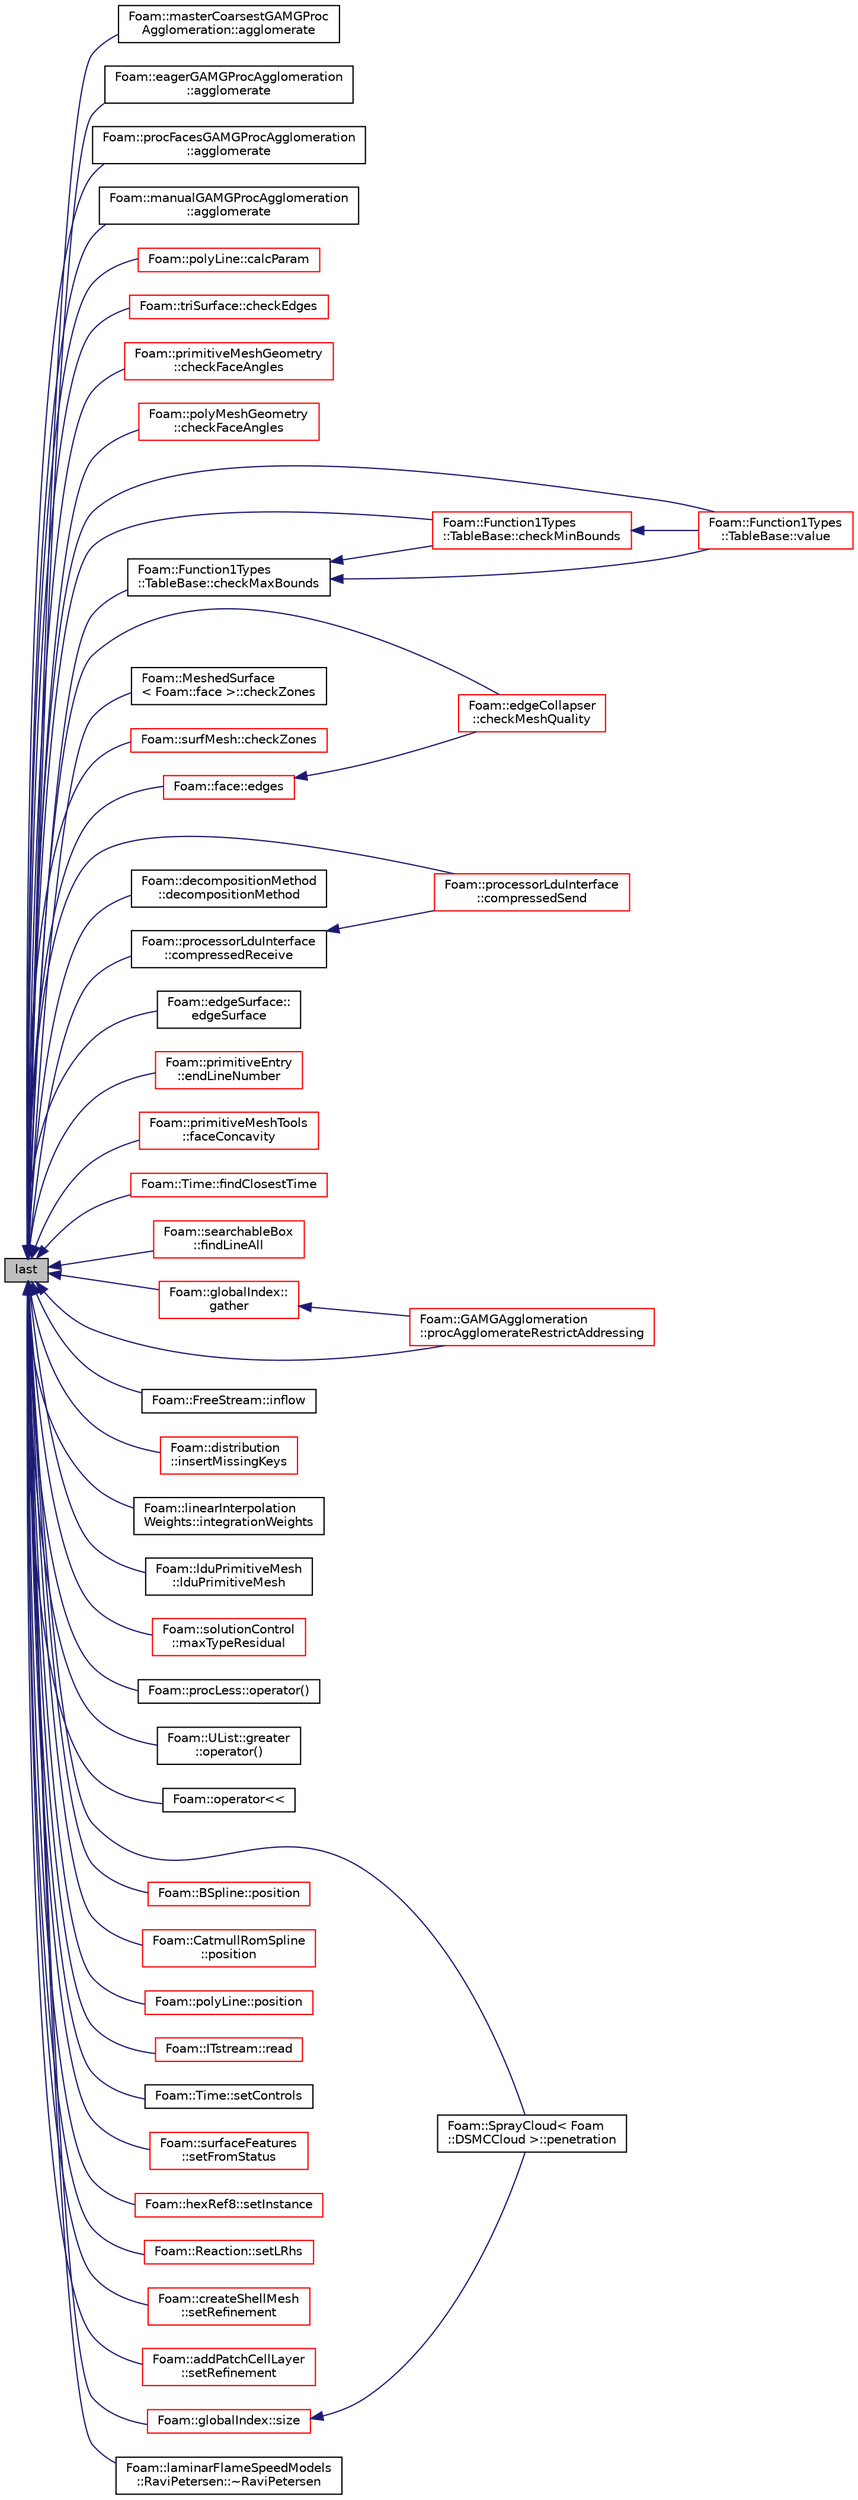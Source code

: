 digraph "last"
{
  bgcolor="transparent";
  edge [fontname="Helvetica",fontsize="10",labelfontname="Helvetica",labelfontsize="10"];
  node [fontname="Helvetica",fontsize="10",shape=record];
  rankdir="LR";
  Node1213 [label="last",height=0.2,width=0.4,color="black", fillcolor="grey75", style="filled", fontcolor="black"];
  Node1213 -> Node1214 [dir="back",color="midnightblue",fontsize="10",style="solid",fontname="Helvetica"];
  Node1214 [label="Foam::masterCoarsestGAMGProc\lAgglomeration::agglomerate",height=0.2,width=0.4,color="black",URL="$a28033.html#aafdd9615cff0be3c3c601afb8526aee5",tooltip="Modify agglomeration. Return true if modified. "];
  Node1213 -> Node1215 [dir="back",color="midnightblue",fontsize="10",style="solid",fontname="Helvetica"];
  Node1215 [label="Foam::eagerGAMGProcAgglomeration\l::agglomerate",height=0.2,width=0.4,color="black",URL="$a28021.html#aafdd9615cff0be3c3c601afb8526aee5",tooltip="Modify agglomeration. Return true if modified. "];
  Node1213 -> Node1216 [dir="back",color="midnightblue",fontsize="10",style="solid",fontname="Helvetica"];
  Node1216 [label="Foam::procFacesGAMGProcAgglomeration\l::agglomerate",height=0.2,width=0.4,color="black",URL="$a28041.html#aafdd9615cff0be3c3c601afb8526aee5",tooltip="Modify agglomeration. Return true if modified. "];
  Node1213 -> Node1217 [dir="back",color="midnightblue",fontsize="10",style="solid",fontname="Helvetica"];
  Node1217 [label="Foam::manualGAMGProcAgglomeration\l::agglomerate",height=0.2,width=0.4,color="black",URL="$a28029.html#aafdd9615cff0be3c3c601afb8526aee5",tooltip="Modify agglomeration. Return true if modified. "];
  Node1213 -> Node1218 [dir="back",color="midnightblue",fontsize="10",style="solid",fontname="Helvetica"];
  Node1218 [label="Foam::polyLine::calcParam",height=0.2,width=0.4,color="red",URL="$a25781.html#a88805e696249ae7f24200db4276f7387",tooltip="Precalculate the rational cumulative parameter value. "];
  Node1213 -> Node1220 [dir="back",color="midnightblue",fontsize="10",style="solid",fontname="Helvetica"];
  Node1220 [label="Foam::triSurface::checkEdges",height=0.2,width=0.4,color="red",URL="$a31961.html#a90f5f9407a227d55df8fa9120de9f122",tooltip="Check triply (or more) connected edges. "];
  Node1213 -> Node1223 [dir="back",color="midnightblue",fontsize="10",style="solid",fontname="Helvetica"];
  Node1223 [label="Foam::primitiveMeshGeometry\l::checkFaceAngles",height=0.2,width=0.4,color="red",URL="$a26277.html#a1e53fa2de621f051c1777b67d71e354c"];
  Node1213 -> Node1233 [dir="back",color="midnightblue",fontsize="10",style="solid",fontname="Helvetica"];
  Node1233 [label="Foam::polyMeshGeometry\l::checkFaceAngles",height=0.2,width=0.4,color="red",URL="$a22309.html#a54a9bc2a85ca197cef7b133c51ec94b4",tooltip="See primitiveMesh. "];
  Node1213 -> Node1259 [dir="back",color="midnightblue",fontsize="10",style="solid",fontname="Helvetica"];
  Node1259 [label="Foam::Function1Types\l::TableBase::checkMaxBounds",height=0.2,width=0.4,color="black",URL="$a28833.html#a46729cd8c6dd2de0690628460cf0fe63",tooltip="Check maximum table bounds. "];
  Node1259 -> Node1260 [dir="back",color="midnightblue",fontsize="10",style="solid",fontname="Helvetica"];
  Node1260 [label="Foam::Function1Types\l::TableBase::checkMinBounds",height=0.2,width=0.4,color="red",URL="$a28833.html#a2f0b039a9be7e07b90bfb1588d15a35e",tooltip="Check minimum table bounds. "];
  Node1260 -> Node1262 [dir="back",color="midnightblue",fontsize="10",style="solid",fontname="Helvetica"];
  Node1262 [label="Foam::Function1Types\l::TableBase::value",height=0.2,width=0.4,color="red",URL="$a28833.html#ac11ed92391589b8953835586fa3cca8c",tooltip="Return Table value. "];
  Node1259 -> Node1262 [dir="back",color="midnightblue",fontsize="10",style="solid",fontname="Helvetica"];
  Node1213 -> Node1265 [dir="back",color="midnightblue",fontsize="10",style="solid",fontname="Helvetica"];
  Node1265 [label="Foam::edgeCollapser\l::checkMeshQuality",height=0.2,width=0.4,color="red",URL="$a22401.html#a05c592dbdbe3fcc0728c2595750b5982",tooltip="Check mesh and mark points on faces in error. "];
  Node1213 -> Node1260 [dir="back",color="midnightblue",fontsize="10",style="solid",fontname="Helvetica"];
  Node1213 -> Node1269 [dir="back",color="midnightblue",fontsize="10",style="solid",fontname="Helvetica"];
  Node1269 [label="Foam::MeshedSurface\l\< Foam::face \>::checkZones",height=0.2,width=0.4,color="black",URL="$a30833.html#af68c0ce74b1ff6da07f8481db8c415ef",tooltip="Basic sanity check on zones. "];
  Node1213 -> Node1270 [dir="back",color="midnightblue",fontsize="10",style="solid",fontname="Helvetica"];
  Node1270 [label="Foam::surfMesh::checkZones",height=0.2,width=0.4,color="red",URL="$a30961.html#af68c0ce74b1ff6da07f8481db8c415ef",tooltip="Check the surface zone definitions. "];
  Node1213 -> Node1283 [dir="back",color="midnightblue",fontsize="10",style="solid",fontname="Helvetica"];
  Node1283 [label="Foam::processorLduInterface\l::compressedReceive",height=0.2,width=0.4,color="black",URL="$a27909.html#aacf5c075e839554c05dd778df849d0ca",tooltip="Raw field receive function with data compression. "];
  Node1283 -> Node1284 [dir="back",color="midnightblue",fontsize="10",style="solid",fontname="Helvetica"];
  Node1284 [label="Foam::processorLduInterface\l::compressedSend",height=0.2,width=0.4,color="red",URL="$a27909.html#aa313587221e2193609af8c0bba02eed2",tooltip="Raw field send function with data compression. "];
  Node1213 -> Node1284 [dir="back",color="midnightblue",fontsize="10",style="solid",fontname="Helvetica"];
  Node1213 -> Node1286 [dir="back",color="midnightblue",fontsize="10",style="solid",fontname="Helvetica"];
  Node1286 [label="Foam::decompositionMethod\l::decompositionMethod",height=0.2,width=0.4,color="black",URL="$a29949.html#a0c1df7a1b426593748e0a2b15981e1af",tooltip="Construct given the decomposition dictionary. "];
  Node1213 -> Node1287 [dir="back",color="midnightblue",fontsize="10",style="solid",fontname="Helvetica"];
  Node1287 [label="Foam::face::edges",height=0.2,width=0.4,color="red",URL="$a28369.html#ac73e538443a863173d868d2522e1b6c7",tooltip="Return edges in face point ordering,. "];
  Node1287 -> Node1265 [dir="back",color="midnightblue",fontsize="10",style="solid",fontname="Helvetica"];
  Node1213 -> Node1291 [dir="back",color="midnightblue",fontsize="10",style="solid",fontname="Helvetica"];
  Node1291 [label="Foam::edgeSurface::\ledgeSurface",height=0.2,width=0.4,color="black",URL="$a26625.html#abe6268d682c2dab294acf2175f47ca38",tooltip="Construct from surface and intersection description. "];
  Node1213 -> Node1292 [dir="back",color="midnightblue",fontsize="10",style="solid",fontname="Helvetica"];
  Node1292 [label="Foam::primitiveEntry\l::endLineNumber",height=0.2,width=0.4,color="red",URL="$a27177.html#aadf8bab0cf212259a7b89bb557090139",tooltip="Return line number of last token in dictionary. "];
  Node1213 -> Node1294 [dir="back",color="midnightblue",fontsize="10",style="solid",fontname="Helvetica"];
  Node1294 [label="Foam::primitiveMeshTools\l::faceConcavity",height=0.2,width=0.4,color="red",URL="$a28689.html#a10cc791bf86b406e9f23f80b34b8bf8d",tooltip="Generate face concavity field. Returns per face the (sin of the) "];
  Node1213 -> Node1302 [dir="back",color="midnightblue",fontsize="10",style="solid",fontname="Helvetica"];
  Node1302 [label="Foam::Time::findClosestTime",height=0.2,width=0.4,color="red",URL="$a27457.html#afa1d63619eaefe506be839b1a2f45d63",tooltip="Search the case for the time closest to the given time. "];
  Node1213 -> Node1304 [dir="back",color="midnightblue",fontsize="10",style="solid",fontname="Helvetica"];
  Node1304 [label="Foam::searchableBox\l::findLineAll",height=0.2,width=0.4,color="red",URL="$a26345.html#ae09d8175a17fc501716d4908c3b8188c",tooltip="Get all intersections in order from start to end. "];
  Node1213 -> Node1307 [dir="back",color="midnightblue",fontsize="10",style="solid",fontname="Helvetica"];
  Node1307 [label="Foam::globalIndex::\lgather",height=0.2,width=0.4,color="red",URL="$a28481.html#a2ada785f9c593e27b85617451b04b393",tooltip="Collect data in processor order on master (== procIDs[0]). "];
  Node1307 -> Node1309 [dir="back",color="midnightblue",fontsize="10",style="solid",fontname="Helvetica"];
  Node1309 [label="Foam::GAMGAgglomeration\l::procAgglomerateRestrictAddressing",height=0.2,width=0.4,color="red",URL="$a28013.html#a0c08c0e72924cfb84ab4e9f4920f0e31",tooltip="Collect and combine basic restriction addressing: "];
  Node1213 -> Node1312 [dir="back",color="midnightblue",fontsize="10",style="solid",fontname="Helvetica"];
  Node1312 [label="Foam::FreeStream::inflow",height=0.2,width=0.4,color="black",URL="$a24845.html#a84e6a7b742df4fcb240fff3040770a0b",tooltip="Introduce particles. "];
  Node1213 -> Node1313 [dir="back",color="midnightblue",fontsize="10",style="solid",fontname="Helvetica"];
  Node1313 [label="Foam::distribution\l::insertMissingKeys",height=0.2,width=0.4,color="red",URL="$a25517.html#a3c855f53db1ec61ad3d3d5f12b62629e"];
  Node1213 -> Node1319 [dir="back",color="midnightblue",fontsize="10",style="solid",fontname="Helvetica"];
  Node1319 [label="Foam::linearInterpolation\lWeights::integrationWeights",height=0.2,width=0.4,color="black",URL="$a27869.html#a42dece8958c346b18f6386f075da8768",tooltip="Calculate weights and indices to calculate integrand of t1..t2. "];
  Node1213 -> Node1320 [dir="back",color="midnightblue",fontsize="10",style="solid",fontname="Helvetica"];
  Node1320 [label="Foam::lduPrimitiveMesh\l::lduPrimitiveMesh",height=0.2,width=0.4,color="black",URL="$a28285.html#aeae1eb8af27cafdc116980dd48968d19",tooltip="Construct by combining multiple meshes. The meshes come from. "];
  Node1213 -> Node1321 [dir="back",color="midnightblue",fontsize="10",style="solid",fontname="Helvetica"];
  Node1321 [label="Foam::solutionControl\l::maxTypeResidual",height=0.2,width=0.4,color="red",URL="$a22729.html#a3b6d0e5a31f10e1a0e1e8d48cf036181"];
  Node1213 -> Node1325 [dir="back",color="midnightblue",fontsize="10",style="solid",fontname="Helvetica"];
  Node1325 [label="Foam::procLess::operator()",height=0.2,width=0.4,color="black",URL="$a28281.html#a49202d8cfd6e19f3d43c028252050ed7"];
  Node1213 -> Node1326 [dir="back",color="midnightblue",fontsize="10",style="solid",fontname="Helvetica"];
  Node1326 [label="Foam::UList::greater\l::operator()",height=0.2,width=0.4,color="black",URL="$a27097.html#a49202d8cfd6e19f3d43c028252050ed7"];
  Node1213 -> Node1327 [dir="back",color="midnightblue",fontsize="10",style="solid",fontname="Helvetica"];
  Node1327 [label="Foam::operator\<\<",height=0.2,width=0.4,color="black",URL="$a21851.html#a66aeae26e8f3fa0463545658efcef301"];
  Node1213 -> Node1328 [dir="back",color="midnightblue",fontsize="10",style="solid",fontname="Helvetica"];
  Node1328 [label="Foam::SprayCloud\< Foam\l::DSMCCloud \>::penetration",height=0.2,width=0.4,color="black",URL="$a25661.html#acabb7d90e498b652e912de7feeedf590",tooltip="Penetration for fraction [0-1] of the current total mass. "];
  Node1213 -> Node1329 [dir="back",color="midnightblue",fontsize="10",style="solid",fontname="Helvetica"];
  Node1329 [label="Foam::BSpline::position",height=0.2,width=0.4,color="red",URL="$a25757.html#a42dfd654e4ed87b5d22015dabbb44b0c",tooltip="Return the point position corresponding to the curve parameter. "];
  Node1213 -> Node1331 [dir="back",color="midnightblue",fontsize="10",style="solid",fontname="Helvetica"];
  Node1331 [label="Foam::CatmullRomSpline\l::position",height=0.2,width=0.4,color="red",URL="$a25765.html#a42dfd654e4ed87b5d22015dabbb44b0c",tooltip="Return the point position corresponding to the curve parameter. "];
  Node1213 -> Node1333 [dir="back",color="midnightblue",fontsize="10",style="solid",fontname="Helvetica"];
  Node1333 [label="Foam::polyLine::position",height=0.2,width=0.4,color="red",URL="$a25781.html#aec9bfeaafcc6e794b90a07fae59018e1",tooltip="Return the point position corresponding to the curve parameter. "];
  Node1213 -> Node1309 [dir="back",color="midnightblue",fontsize="10",style="solid",fontname="Helvetica"];
  Node1213 -> Node1335 [dir="back",color="midnightblue",fontsize="10",style="solid",fontname="Helvetica"];
  Node1335 [label="Foam::ITstream::read",height=0.2,width=0.4,color="red",URL="$a27429.html#a3d4b02e5b143d1a4ba9a5b34f11b4ed1",tooltip="Return next token from stream. "];
  Node1213 -> Node1342 [dir="back",color="midnightblue",fontsize="10",style="solid",fontname="Helvetica"];
  Node1342 [label="Foam::Time::setControls",height=0.2,width=0.4,color="black",URL="$a27457.html#a8e7c44db2e98bebfcc1a22d512cd7b34",tooltip="Set the controls from the current controlDict. "];
  Node1213 -> Node1343 [dir="back",color="midnightblue",fontsize="10",style="solid",fontname="Helvetica"];
  Node1343 [label="Foam::surfaceFeatures\l::setFromStatus",height=0.2,width=0.4,color="red",URL="$a26645.html#a3ec4130a2f02e6be2ba97774910eb125",tooltip="Set from status per edge. "];
  Node1213 -> Node1352 [dir="back",color="midnightblue",fontsize="10",style="solid",fontname="Helvetica"];
  Node1352 [label="Foam::hexRef8::setInstance",height=0.2,width=0.4,color="red",URL="$a22413.html#af44817e5a0340574e0dd5d2d863d75d1"];
  Node1213 -> Node1364 [dir="back",color="midnightblue",fontsize="10",style="solid",fontname="Helvetica"];
  Node1364 [label="Foam::Reaction::setLRhs",height=0.2,width=0.4,color="red",URL="$a31677.html#a5ff69c41b3345ee1f99e8bf85967b433",tooltip="Construct the left- and right-hand-side reaction coefficients. "];
  Node1213 -> Node1367 [dir="back",color="midnightblue",fontsize="10",style="solid",fontname="Helvetica"];
  Node1367 [label="Foam::createShellMesh\l::setRefinement",height=0.2,width=0.4,color="red",URL="$a22181.html#aef7bf7bc4511c879d54f2bbd3c76729a",tooltip="Play commands into polyTopoChange to create layer mesh. "];
  Node1213 -> Node1372 [dir="back",color="midnightblue",fontsize="10",style="solid",fontname="Helvetica"];
  Node1372 [label="Foam::addPatchCellLayer\l::setRefinement",height=0.2,width=0.4,color="red",URL="$a22385.html#a9488cb0518f21b76444c508cc9658d64",tooltip="Play commands into polyTopoChange to create layers on top. "];
  Node1213 -> Node1382 [dir="back",color="midnightblue",fontsize="10",style="solid",fontname="Helvetica"];
  Node1382 [label="Foam::globalIndex::size",height=0.2,width=0.4,color="red",URL="$a28481.html#a47b3bf30da1eb3ab8076b5fbe00e0494",tooltip="Global sum of localSizes. "];
  Node1382 -> Node1328 [dir="back",color="midnightblue",fontsize="10",style="solid",fontname="Helvetica"];
  Node1213 -> Node1262 [dir="back",color="midnightblue",fontsize="10",style="solid",fontname="Helvetica"];
  Node1213 -> Node1407 [dir="back",color="midnightblue",fontsize="10",style="solid",fontname="Helvetica"];
  Node1407 [label="Foam::laminarFlameSpeedModels\l::RaviPetersen::~RaviPetersen",height=0.2,width=0.4,color="black",URL="$a31173.html#a7fcdb74bc0911394f9bc791ac151f377",tooltip="Destructor. "];
}
